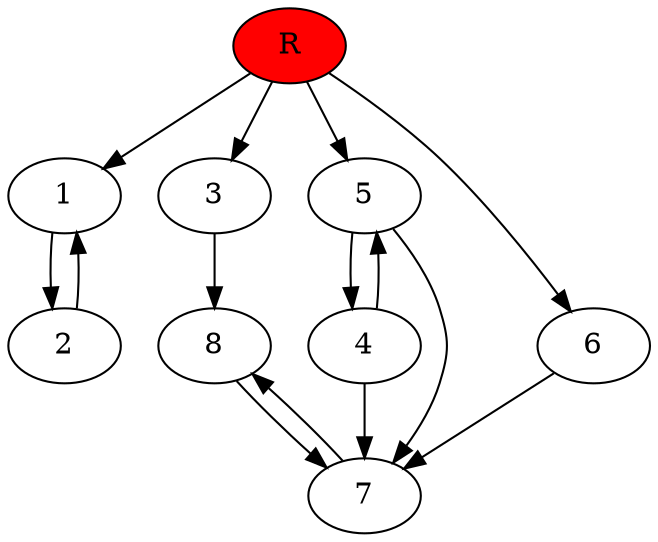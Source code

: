 digraph prb19878 {
	1
	2
	3
	4
	5
	6
	7
	8
	R [fillcolor="#ff0000" style=filled]
	1 -> 2
	2 -> 1
	3 -> 8
	4 -> 5
	4 -> 7
	5 -> 4
	5 -> 7
	6 -> 7
	7 -> 8
	8 -> 7
	R -> 1
	R -> 3
	R -> 5
	R -> 6
}
